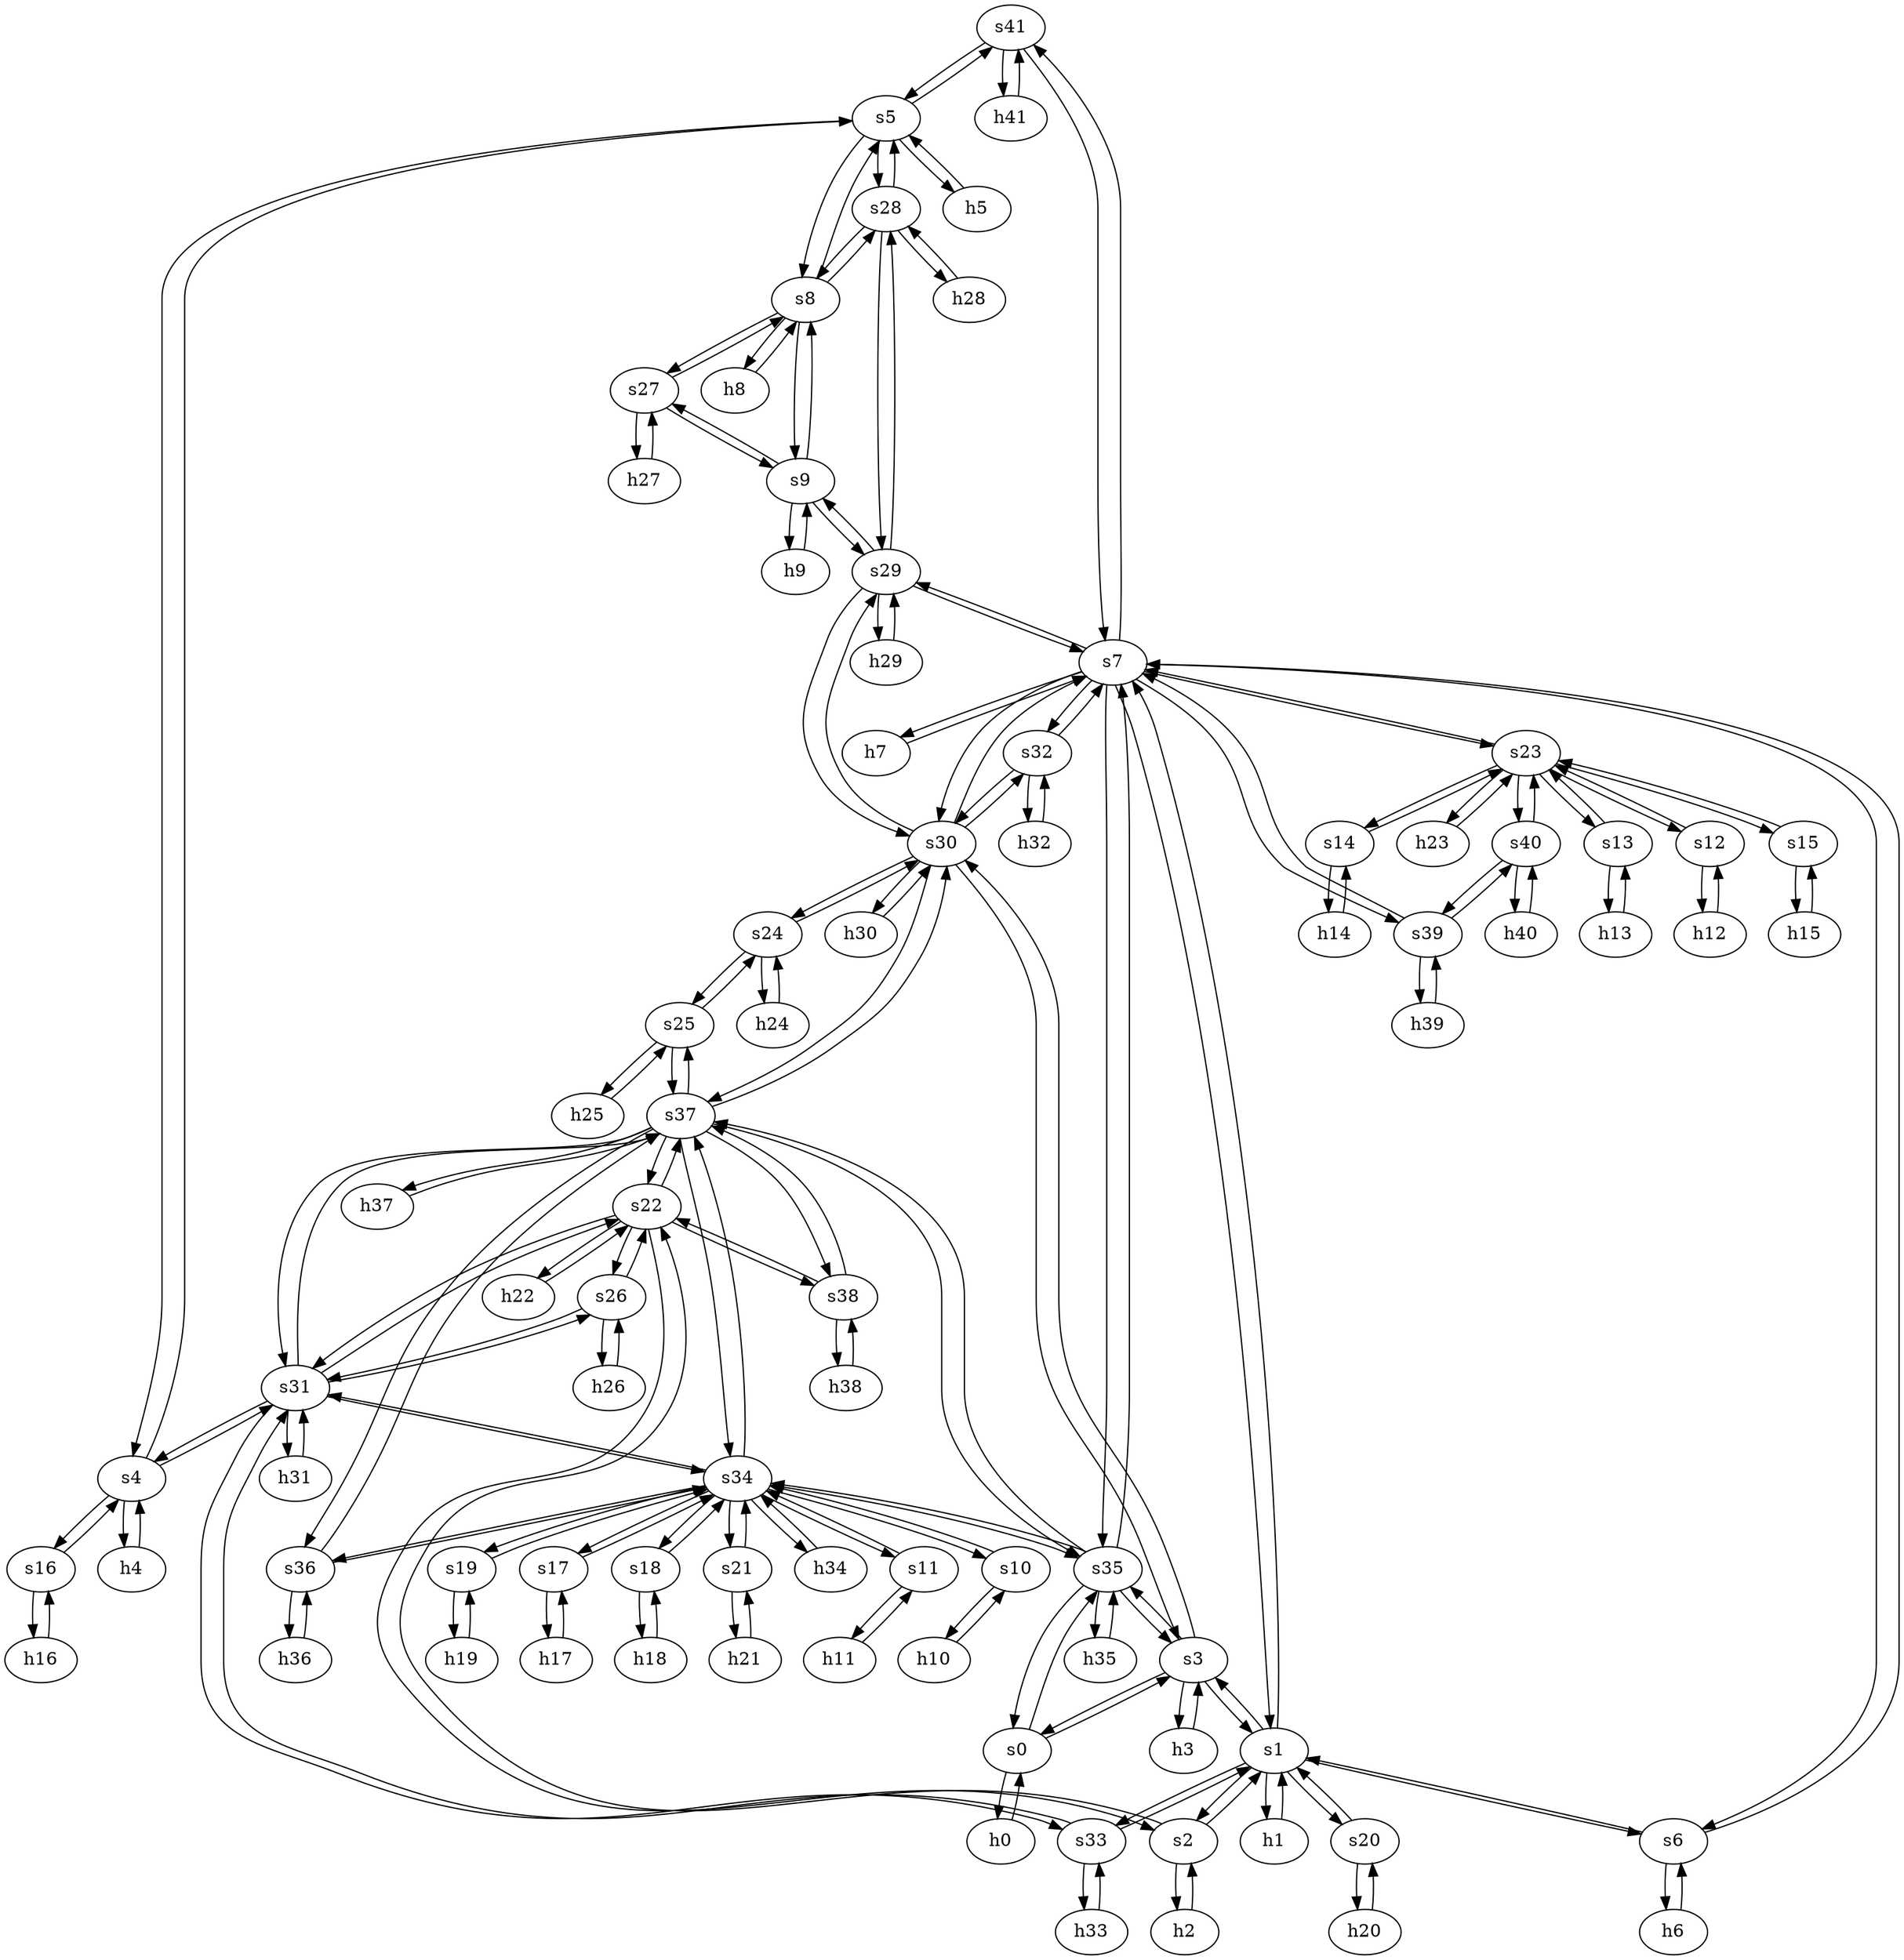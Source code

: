 strict digraph SWITCH {
	s41	 [id=41,
		type=switch];
	s5	 [id=5,
		type=switch];
	s41 -> s5	 [capacity="1Gbps",
		cost=1,
		dst_port=5,
		src_port=2];
	h41	 [ip="111.0.41.41",
		mac="00:00:00:00:41:41",
		type=host];
	s41 -> h41	 [capacity="1Gbps",
		cost=1,
		dst_port=1,
		src_port=1];
	s7	 [id=7,
		type=switch];
	s41 -> s7	 [capacity="1Gbps",
		cost=1,
		dst_port=7,
		src_port=3];
	h8	 [ip="111.0.8.8",
		mac="00:00:00:00:8:8",
		type=host];
	s8	 [id=8,
		type=switch];
	h8 -> s8	 [capacity="1Gbps",
		cost=1,
		dst_port=1,
		src_port=1];
	h9	 [ip="111.0.9.9",
		mac="00:00:00:00:9:9",
		type=host];
	s9	 [id=9,
		type=switch];
	h9 -> s9	 [capacity="1Gbps",
		cost=1,
		dst_port=1,
		src_port=1];
	h26	 [ip="111.0.26.26",
		mac="00:00:00:00:26:26",
		type=host];
	s26	 [id=26,
		type=switch];
	h26 -> s26	 [capacity="1Gbps",
		cost=1,
		dst_port=1,
		src_port=1];
	h2	 [ip="111.0.2.2",
		mac="00:00:00:00:2:2",
		type=host];
	s2	 [id=2,
		type=switch];
	h2 -> s2	 [capacity="1Gbps",
		cost=1,
		dst_port=1,
		src_port=1];
	h3	 [ip="111.0.3.3",
		mac="00:00:00:00:3:3",
		type=host];
	s3	 [id=3,
		type=switch];
	h3 -> s3	 [capacity="1Gbps",
		cost=1,
		dst_port=1,
		src_port=1];
	h0	 [ip="111.0.0.0",
		mac="00:00:00:00:0:0",
		type=host];
	s0	 [id=0,
		type=switch];
	h0 -> s0	 [capacity="1Gbps",
		cost=1,
		dst_port=1,
		src_port=1];
	h1	 [ip="111.0.1.1",
		mac="00:00:00:00:1:1",
		type=host];
	s1	 [id=1,
		type=switch];
	h1 -> s1	 [capacity="1Gbps",
		cost=1,
		dst_port=1,
		src_port=1];
	h6	 [ip="111.0.6.6",
		mac="00:00:00:00:6:6",
		type=host];
	s6	 [id=6,
		type=switch];
	h6 -> s6	 [capacity="1Gbps",
		cost=1,
		dst_port=1,
		src_port=1];
	h7	 [ip="111.0.7.7",
		mac="00:00:00:00:7:7",
		type=host];
	h7 -> s7	 [capacity="1Gbps",
		cost=1,
		dst_port=1,
		src_port=1];
	h4	 [ip="111.0.4.4",
		mac="00:00:00:00:4:4",
		type=host];
	s4	 [id=4,
		type=switch];
	h4 -> s4	 [capacity="1Gbps",
		cost=1,
		dst_port=1,
		src_port=1];
	h5	 [ip="111.0.5.5",
		mac="00:00:00:00:5:5",
		type=host];
	h5 -> s5	 [capacity="1Gbps",
		cost=1,
		dst_port=1,
		src_port=1];
	h23	 [ip="111.0.23.23",
		mac="00:00:00:00:23:23",
		type=host];
	s23	 [id=23,
		type=switch];
	h23 -> s23	 [capacity="1Gbps",
		cost=1,
		dst_port=1,
		src_port=1];
	h41 -> s41	 [capacity="1Gbps",
		cost=1,
		dst_port=1,
		src_port=1];
	h40	 [ip="111.0.40.40",
		mac="00:00:00:00:40:40",
		type=host];
	s40	 [id=40,
		type=switch];
	h40 -> s40	 [capacity="1Gbps",
		cost=1,
		dst_port=1,
		src_port=1];
	s39	 [id=39,
		type=switch];
	h39	 [ip="111.0.39.39",
		mac="00:00:00:00:39:39",
		type=host];
	s39 -> h39	 [capacity="1Gbps",
		cost=1,
		dst_port=1,
		src_port=1];
	s39 -> s7	 [capacity="1Gbps",
		cost=1,
		dst_port=6,
		src_port=2];
	s39 -> s40	 [capacity="1Gbps",
		cost=1,
		dst_port=3,
		src_port=3];
	h22	 [ip="111.0.22.22",
		mac="00:00:00:00:22:22",
		type=host];
	s22	 [id=22,
		type=switch];
	h22 -> s22	 [capacity="1Gbps",
		cost=1,
		dst_port=1,
		src_port=1];
	h21	 [ip="111.0.21.21",
		mac="00:00:00:00:21:21",
		type=host];
	s21	 [id=21,
		type=switch];
	h21 -> s21	 [capacity="1Gbps",
		cost=1,
		dst_port=1,
		src_port=1];
	s27	 [id=27,
		type=switch];
	s9 -> s27	 [capacity="1Gbps",
		cost=1,
		dst_port=3,
		src_port=3];
	s9 -> s8	 [capacity="1Gbps",
		cost=1,
		dst_port=3,
		src_port=2];
	s29	 [id=29,
		type=switch];
	s9 -> s29	 [capacity="1Gbps",
		cost=1,
		dst_port=3,
		src_port=4];
	s9 -> h9	 [capacity="1Gbps",
		cost=1,
		dst_port=1,
		src_port=1];
	s8 -> s5	 [capacity="1Gbps",
		cost=1,
		dst_port=3,
		src_port=2];
	s8 -> s27	 [capacity="1Gbps",
		cost=1,
		dst_port=2,
		src_port=4];
	s8 -> h8	 [capacity="1Gbps",
		cost=1,
		dst_port=1,
		src_port=1];
	s8 -> s9	 [capacity="1Gbps",
		cost=1,
		dst_port=2,
		src_port=3];
	s28	 [id=28,
		type=switch];
	s8 -> s28	 [capacity="1Gbps",
		cost=1,
		dst_port=3,
		src_port=5];
	h29	 [ip="111.0.29.29",
		mac="00:00:00:00:29:29",
		type=host];
	h29 -> s29	 [capacity="1Gbps",
		cost=1,
		dst_port=1,
		src_port=1];
	h28	 [ip="111.0.28.28",
		mac="00:00:00:00:28:28",
		type=host];
	h28 -> s28	 [capacity="1Gbps",
		cost=1,
		dst_port=1,
		src_port=1];
	s35	 [id=35,
		type=switch];
	s3 -> s35	 [capacity="1Gbps",
		cost=1,
		dst_port=3,
		src_port=4];
	s3 -> s1	 [capacity="1Gbps",
		cost=1,
		dst_port=4,
		src_port=3];
	s3 -> s0	 [capacity="1Gbps",
		cost=1,
		dst_port=3,
		src_port=2];
	s3 -> h3	 [capacity="1Gbps",
		cost=1,
		dst_port=1,
		src_port=1];
	s30	 [id=30,
		type=switch];
	s3 -> s30	 [capacity="1Gbps",
		cost=1,
		dst_port=2,
		src_port=5];
	s2 -> s1	 [capacity="1Gbps",
		cost=1,
		dst_port=3,
		src_port=2];
	s2 -> s22	 [capacity="1Gbps",
		cost=1,
		dst_port=2,
		src_port=3];
	s2 -> h2	 [capacity="1Gbps",
		cost=1,
		dst_port=1,
		src_port=1];
	s33	 [id=33,
		type=switch];
	s1 -> s33	 [capacity="1Gbps",
		cost=1,
		dst_port=2,
		src_port=2];
	s1 -> s6	 [capacity="1Gbps",
		cost=1,
		dst_port=2,
		src_port=5];
	s20	 [id=20,
		type=switch];
	s1 -> s20	 [capacity="1Gbps",
		cost=1,
		dst_port=2,
		src_port=7];
	s1 -> h1	 [capacity="1Gbps",
		cost=1,
		dst_port=1,
		src_port=1];
	s1 -> s2	 [capacity="1Gbps",
		cost=1,
		dst_port=2,
		src_port=3];
	s1 -> s3	 [capacity="1Gbps",
		cost=1,
		dst_port=3,
		src_port=4];
	s1 -> s7	 [capacity="1Gbps",
		cost=1,
		dst_port=2,
		src_port=6];
	s0 -> h0	 [capacity="1Gbps",
		cost=1,
		dst_port=1,
		src_port=1];
	s0 -> s35	 [capacity="1Gbps",
		cost=1,
		dst_port=2,
		src_port=2];
	s0 -> s3	 [capacity="1Gbps",
		cost=1,
		dst_port=2,
		src_port=3];
	s7 -> s6	 [capacity="1Gbps",
		cost=1,
		dst_port=3,
		src_port=3];
	s7 -> s39	 [capacity="1Gbps",
		cost=1,
		dst_port=2,
		src_port=6];
	s7 -> h7	 [capacity="1Gbps",
		cost=1,
		dst_port=1,
		src_port=1];
	s7 -> s35	 [capacity="1Gbps",
		cost=1,
		dst_port=4,
		src_port=5];
	s7 -> s1	 [capacity="1Gbps",
		cost=1,
		dst_port=6,
		src_port=2];
	s7 -> s23	 [capacity="1Gbps",
		cost=1,
		dst_port=2,
		src_port=8];
	s32	 [id=32,
		type=switch];
	s7 -> s32	 [capacity="1Gbps",
		cost=1,
		dst_port=2,
		src_port=4];
	s7 -> s30	 [capacity="1Gbps",
		cost=1,
		dst_port=3,
		src_port=10];
	s7 -> s29	 [capacity="1Gbps",
		cost=1,
		dst_port=2,
		src_port=9];
	s7 -> s41	 [capacity="1Gbps",
		cost=1,
		dst_port=3,
		src_port=7];
	s6 -> h6	 [capacity="1Gbps",
		cost=1,
		dst_port=1,
		src_port=1];
	s6 -> s1	 [capacity="1Gbps",
		cost=1,
		dst_port=5,
		src_port=2];
	s6 -> s7	 [capacity="1Gbps",
		cost=1,
		dst_port=3,
		src_port=3];
	s5 -> h5	 [capacity="1Gbps",
		cost=1,
		dst_port=1,
		src_port=1];
	s5 -> s4	 [capacity="1Gbps",
		cost=1,
		dst_port=3,
		src_port=2];
	s5 -> s8	 [capacity="1Gbps",
		cost=1,
		dst_port=2,
		src_port=3];
	s5 -> s41	 [capacity="1Gbps",
		cost=1,
		dst_port=2,
		src_port=5];
	s5 -> s28	 [capacity="1Gbps",
		cost=1,
		dst_port=2,
		src_port=4];
	s4 -> h4	 [capacity="1Gbps",
		cost=1,
		dst_port=1,
		src_port=1];
	s4 -> s5	 [capacity="1Gbps",
		cost=1,
		dst_port=2,
		src_port=3];
	s31	 [id=31,
		type=switch];
	s4 -> s31	 [capacity="1Gbps",
		cost=1,
		dst_port=2,
		src_port=4];
	s16	 [id=16,
		type=switch];
	s4 -> s16	 [capacity="1Gbps",
		cost=1,
		dst_port=2,
		src_port=2];
	h35	 [ip="111.0.35.35",
		mac="00:00:00:00:35:35",
		type=host];
	s35 -> h35	 [capacity="1Gbps",
		cost=1,
		dst_port=1,
		src_port=1];
	s37	 [id=37,
		type=switch];
	s35 -> s37	 [capacity="1Gbps",
		cost=1,
		dst_port=7,
		src_port=6];
	s35 -> s0	 [capacity="1Gbps",
		cost=1,
		dst_port=2,
		src_port=2];
	s34	 [id=34,
		type=switch];
	s35 -> s34	 [capacity="1Gbps",
		cost=1,
		dst_port=9,
		src_port=5];
	s35 -> s3	 [capacity="1Gbps",
		cost=1,
		dst_port=4,
		src_port=3];
	s35 -> s7	 [capacity="1Gbps",
		cost=1,
		dst_port=5,
		src_port=4];
	h20	 [ip="111.0.20.20",
		mac="00:00:00:00:20:20",
		type=host];
	h20 -> s20	 [capacity="1Gbps",
		cost=1,
		dst_port=1,
		src_port=1];
	h34	 [ip="111.0.34.34",
		mac="00:00:00:00:34:34",
		type=host];
	s34 -> h34	 [capacity="1Gbps",
		cost=1,
		dst_port=1,
		src_port=1];
	s34 -> s31	 [capacity="1Gbps",
		cost=1,
		dst_port=6,
		src_port=8];
	s34 -> s21	 [capacity="1Gbps",
		cost=1,
		dst_port=2,
		src_port=7];
	s36	 [id=36,
		type=switch];
	s34 -> s36	 [capacity="1Gbps",
		cost=1,
		dst_port=2,
		src_port=10];
	s11	 [id=11,
		type=switch];
	s34 -> s11	 [capacity="1Gbps",
		cost=1,
		dst_port=2,
		src_port=3];
	s34 -> s37	 [capacity="1Gbps",
		cost=1,
		dst_port=6,
		src_port=11];
	s34 -> s35	 [capacity="1Gbps",
		cost=1,
		dst_port=5,
		src_port=9];
	s10	 [id=10,
		type=switch];
	s34 -> s10	 [capacity="1Gbps",
		cost=1,
		dst_port=2,
		src_port=2];
	s19	 [id=19,
		type=switch];
	s34 -> s19	 [capacity="1Gbps",
		cost=1,
		dst_port=2,
		src_port=6];
	s17	 [id=17,
		type=switch];
	s34 -> s17	 [capacity="1Gbps",
		cost=1,
		dst_port=2,
		src_port=4];
	s18	 [id=18,
		type=switch];
	s34 -> s18	 [capacity="1Gbps",
		cost=1,
		dst_port=2,
		src_port=5];
	s40 -> s39	 [capacity="1Gbps",
		cost=1,
		dst_port=3,
		src_port=3];
	s40 -> s23	 [capacity="1Gbps",
		cost=1,
		dst_port=7,
		src_port=2];
	s40 -> h40	 [capacity="1Gbps",
		cost=1,
		dst_port=1,
		src_port=1];
	h31	 [ip="111.0.31.31",
		mac="00:00:00:00:31:31",
		type=host];
	h31 -> s31	 [capacity="1Gbps",
		cost=1,
		dst_port=1,
		src_port=1];
	s25	 [id=25,
		type=switch];
	s37 -> s25	 [capacity="1Gbps",
		cost=1,
		dst_port=3,
		src_port=3];
	s37 -> s31	 [capacity="1Gbps",
		cost=1,
		dst_port=7,
		src_port=5];
	s37 -> s36	 [capacity="1Gbps",
		cost=1,
		dst_port=3,
		src_port=8];
	s37 -> s35	 [capacity="1Gbps",
		cost=1,
		dst_port=6,
		src_port=7];
	s37 -> s22	 [capacity="1Gbps",
		cost=1,
		dst_port=6,
		src_port=2];
	s37 -> s34	 [capacity="1Gbps",
		cost=1,
		dst_port=11,
		src_port=6];
	s37 -> s30	 [capacity="1Gbps",
		cost=1,
		dst_port=7,
		src_port=4];
	h37	 [ip="111.0.37.37",
		mac="00:00:00:00:37:37",
		type=host];
	s37 -> h37	 [capacity="1Gbps",
		cost=1,
		dst_port=1,
		src_port=1];
	s38	 [id=38,
		type=switch];
	s37 -> s38	 [capacity="1Gbps",
		cost=1,
		dst_port=3,
		src_port=9];
	s31 -> s33	 [capacity="1Gbps",
		cost=1,
		dst_port=3,
		src_port=5];
	s31 -> s37	 [capacity="1Gbps",
		cost=1,
		dst_port=5,
		src_port=7];
	s31 -> s22	 [capacity="1Gbps",
		cost=1,
		dst_port=3,
		src_port=3];
	s31 -> s4	 [capacity="1Gbps",
		cost=1,
		dst_port=4,
		src_port=2];
	s31 -> h31	 [capacity="1Gbps",
		cost=1,
		dst_port=1,
		src_port=1];
	s31 -> s26	 [capacity="1Gbps",
		cost=1,
		dst_port=3,
		src_port=4];
	s31 -> s34	 [capacity="1Gbps",
		cost=1,
		dst_port=8,
		src_port=6];
	s19 -> s34	 [capacity="1Gbps",
		cost=1,
		dst_port=6,
		src_port=2];
	h19	 [ip="111.0.19.19",
		mac="00:00:00:00:19:19",
		type=host];
	s19 -> h19	 [capacity="1Gbps",
		cost=1,
		dst_port=1,
		src_port=1];
	s18 -> s34	 [capacity="1Gbps",
		cost=1,
		dst_port=5,
		src_port=2];
	h18	 [ip="111.0.18.18",
		mac="00:00:00:00:18:18",
		type=host];
	s18 -> h18	 [capacity="1Gbps",
		cost=1,
		dst_port=1,
		src_port=1];
	h37 -> s37	 [capacity="1Gbps",
		cost=1,
		dst_port=1,
		src_port=1];
	s38 -> s37	 [capacity="1Gbps",
		cost=1,
		dst_port=9,
		src_port=3];
	s38 -> s22	 [capacity="1Gbps",
		cost=1,
		dst_port=5,
		src_port=2];
	h38	 [ip="111.0.38.38",
		mac="00:00:00:00:38:38",
		type=host];
	s38 -> h38	 [capacity="1Gbps",
		cost=1,
		dst_port=1,
		src_port=1];
	s13	 [id=13,
		type=switch];
	h13	 [ip="111.0.13.13",
		mac="00:00:00:00:13:13",
		type=host];
	s13 -> h13	 [capacity="1Gbps",
		cost=1,
		dst_port=1,
		src_port=1];
	s13 -> s23	 [capacity="1Gbps",
		cost=1,
		dst_port=4,
		src_port=2];
	s12	 [id=12,
		type=switch];
	s12 -> s23	 [capacity="1Gbps",
		cost=1,
		dst_port=3,
		src_port=2];
	h12	 [ip="111.0.12.12",
		mac="00:00:00:00:12:12",
		type=host];
	s12 -> h12	 [capacity="1Gbps",
		cost=1,
		dst_port=1,
		src_port=1];
	s11 -> s34	 [capacity="1Gbps",
		cost=1,
		dst_port=3,
		src_port=2];
	h11	 [ip="111.0.11.11",
		mac="00:00:00:00:11:11",
		type=host];
	s11 -> h11	 [capacity="1Gbps",
		cost=1,
		dst_port=1,
		src_port=1];
	h10	 [ip="111.0.10.10",
		mac="00:00:00:00:10:10",
		type=host];
	s10 -> h10	 [capacity="1Gbps",
		cost=1,
		dst_port=1,
		src_port=1];
	s10 -> s34	 [capacity="1Gbps",
		cost=1,
		dst_port=2,
		src_port=2];
	h17	 [ip="111.0.17.17",
		mac="00:00:00:00:17:17",
		type=host];
	s17 -> h17	 [capacity="1Gbps",
		cost=1,
		dst_port=1,
		src_port=1];
	s17 -> s34	 [capacity="1Gbps",
		cost=1,
		dst_port=4,
		src_port=2];
	s16 -> s4	 [capacity="1Gbps",
		cost=1,
		dst_port=2,
		src_port=2];
	h16	 [ip="111.0.16.16",
		mac="00:00:00:00:16:16",
		type=host];
	s16 -> h16	 [capacity="1Gbps",
		cost=1,
		dst_port=1,
		src_port=1];
	s15	 [id=15,
		type=switch];
	h15	 [ip="111.0.15.15",
		mac="00:00:00:00:15:15",
		type=host];
	s15 -> h15	 [capacity="1Gbps",
		cost=1,
		dst_port=1,
		src_port=1];
	s15 -> s23	 [capacity="1Gbps",
		cost=1,
		dst_port=6,
		src_port=2];
	s14	 [id=14,
		type=switch];
	h14	 [ip="111.0.14.14",
		mac="00:00:00:00:14:14",
		type=host];
	s14 -> h14	 [capacity="1Gbps",
		cost=1,
		dst_port=1,
		src_port=1];
	s14 -> s23	 [capacity="1Gbps",
		cost=1,
		dst_port=5,
		src_port=2];
	h32	 [ip="111.0.32.32",
		mac="00:00:00:00:32:32",
		type=host];
	h32 -> s32	 [capacity="1Gbps",
		cost=1,
		dst_port=1,
		src_port=1];
	h33	 [ip="111.0.33.33",
		mac="00:00:00:00:33:33",
		type=host];
	h33 -> s33	 [capacity="1Gbps",
		cost=1,
		dst_port=1,
		src_port=1];
	h30	 [ip="111.0.30.30",
		mac="00:00:00:00:30:30",
		type=host];
	h30 -> s30	 [capacity="1Gbps",
		cost=1,
		dst_port=1,
		src_port=1];
	h25	 [ip="111.0.25.25",
		mac="00:00:00:00:25:25",
		type=host];
	h25 -> s25	 [capacity="1Gbps",
		cost=1,
		dst_port=1,
		src_port=1];
	h36	 [ip="111.0.36.36",
		mac="00:00:00:00:36:36",
		type=host];
	h36 -> s36	 [capacity="1Gbps",
		cost=1,
		dst_port=1,
		src_port=1];
	s33 -> h33	 [capacity="1Gbps",
		cost=1,
		dst_port=1,
		src_port=1];
	s33 -> s31	 [capacity="1Gbps",
		cost=1,
		dst_port=5,
		src_port=3];
	s33 -> s1	 [capacity="1Gbps",
		cost=1,
		dst_port=2,
		src_port=2];
	h34 -> s34	 [capacity="1Gbps",
		cost=1,
		dst_port=1,
		src_port=1];
	h35 -> s35	 [capacity="1Gbps",
		cost=1,
		dst_port=1,
		src_port=1];
	h38 -> s38	 [capacity="1Gbps",
		cost=1,
		dst_port=1,
		src_port=1];
	s32 -> h32	 [capacity="1Gbps",
		cost=1,
		dst_port=1,
		src_port=1];
	s32 -> s30	 [capacity="1Gbps",
		cost=1,
		dst_port=6,
		src_port=3];
	s32 -> s7	 [capacity="1Gbps",
		cost=1,
		dst_port=4,
		src_port=2];
	h39 -> s39	 [capacity="1Gbps",
		cost=1,
		dst_port=1,
		src_port=1];
	h18 -> s18	 [capacity="1Gbps",
		cost=1,
		dst_port=1,
		src_port=1];
	h19 -> s19	 [capacity="1Gbps",
		cost=1,
		dst_port=1,
		src_port=1];
	s24	 [id=24,
		type=switch];
	s30 -> s24	 [capacity="1Gbps",
		cost=1,
		dst_port=3,
		src_port=4];
	s30 -> h30	 [capacity="1Gbps",
		cost=1,
		dst_port=1,
		src_port=1];
	s30 -> s37	 [capacity="1Gbps",
		cost=1,
		dst_port=4,
		src_port=7];
	s30 -> s32	 [capacity="1Gbps",
		cost=1,
		dst_port=3,
		src_port=6];
	s30 -> s29	 [capacity="1Gbps",
		cost=1,
		dst_port=5,
		src_port=5];
	s30 -> s3	 [capacity="1Gbps",
		cost=1,
		dst_port=5,
		src_port=2];
	s30 -> s7	 [capacity="1Gbps",
		cost=1,
		dst_port=10,
		src_port=3];
	s25 -> h25	 [capacity="1Gbps",
		cost=1,
		dst_port=1,
		src_port=1];
	s25 -> s24	 [capacity="1Gbps",
		cost=1,
		dst_port=2,
		src_port=2];
	s25 -> s37	 [capacity="1Gbps",
		cost=1,
		dst_port=3,
		src_port=3];
	h10 -> s10	 [capacity="1Gbps",
		cost=1,
		dst_port=1,
		src_port=1];
	h11 -> s11	 [capacity="1Gbps",
		cost=1,
		dst_port=1,
		src_port=1];
	h12 -> s12	 [capacity="1Gbps",
		cost=1,
		dst_port=1,
		src_port=1];
	h13 -> s13	 [capacity="1Gbps",
		cost=1,
		dst_port=1,
		src_port=1];
	h14 -> s14	 [capacity="1Gbps",
		cost=1,
		dst_port=1,
		src_port=1];
	h15 -> s15	 [capacity="1Gbps",
		cost=1,
		dst_port=1,
		src_port=1];
	h16 -> s16	 [capacity="1Gbps",
		cost=1,
		dst_port=1,
		src_port=1];
	h17 -> s17	 [capacity="1Gbps",
		cost=1,
		dst_port=1,
		src_port=1];
	s22 -> s31	 [capacity="1Gbps",
		cost=1,
		dst_port=3,
		src_port=3];
	s22 -> s37	 [capacity="1Gbps",
		cost=1,
		dst_port=2,
		src_port=6];
	s22 -> s2	 [capacity="1Gbps",
		cost=1,
		dst_port=3,
		src_port=2];
	s22 -> s26	 [capacity="1Gbps",
		cost=1,
		dst_port=2,
		src_port=4];
	s22 -> h22	 [capacity="1Gbps",
		cost=1,
		dst_port=1,
		src_port=1];
	s22 -> s38	 [capacity="1Gbps",
		cost=1,
		dst_port=2,
		src_port=5];
	s23 -> s14	 [capacity="1Gbps",
		cost=1,
		dst_port=2,
		src_port=5];
	s23 -> s13	 [capacity="1Gbps",
		cost=1,
		dst_port=2,
		src_port=4];
	s23 -> h23	 [capacity="1Gbps",
		cost=1,
		dst_port=1,
		src_port=1];
	s23 -> s12	 [capacity="1Gbps",
		cost=1,
		dst_port=2,
		src_port=3];
	s23 -> s7	 [capacity="1Gbps",
		cost=1,
		dst_port=8,
		src_port=2];
	s23 -> s40	 [capacity="1Gbps",
		cost=1,
		dst_port=2,
		src_port=7];
	s23 -> s15	 [capacity="1Gbps",
		cost=1,
		dst_port=2,
		src_port=6];
	s20 -> s1	 [capacity="1Gbps",
		cost=1,
		dst_port=7,
		src_port=2];
	s20 -> h20	 [capacity="1Gbps",
		cost=1,
		dst_port=1,
		src_port=1];
	s21 -> s34	 [capacity="1Gbps",
		cost=1,
		dst_port=7,
		src_port=2];
	s21 -> h21	 [capacity="1Gbps",
		cost=1,
		dst_port=1,
		src_port=1];
	s26 -> s31	 [capacity="1Gbps",
		cost=1,
		dst_port=4,
		src_port=3];
	s26 -> h26	 [capacity="1Gbps",
		cost=1,
		dst_port=1,
		src_port=1];
	s26 -> s22	 [capacity="1Gbps",
		cost=1,
		dst_port=4,
		src_port=2];
	s27 -> s8	 [capacity="1Gbps",
		cost=1,
		dst_port=4,
		src_port=2];
	h27	 [ip="111.0.27.27",
		mac="00:00:00:00:27:27",
		type=host];
	s27 -> h27	 [capacity="1Gbps",
		cost=1,
		dst_port=1,
		src_port=1];
	s27 -> s9	 [capacity="1Gbps",
		cost=1,
		dst_port=3,
		src_port=3];
	s24 -> s25	 [capacity="1Gbps",
		cost=1,
		dst_port=2,
		src_port=2];
	s24 -> s30	 [capacity="1Gbps",
		cost=1,
		dst_port=4,
		src_port=3];
	h24	 [ip="111.0.24.24",
		mac="00:00:00:00:24:24",
		type=host];
	s24 -> h24	 [capacity="1Gbps",
		cost=1,
		dst_port=1,
		src_port=1];
	h24 -> s24	 [capacity="1Gbps",
		cost=1,
		dst_port=1,
		src_port=1];
	s28 -> s5	 [capacity="1Gbps",
		cost=1,
		dst_port=4,
		src_port=2];
	s28 -> s8	 [capacity="1Gbps",
		cost=1,
		dst_port=5,
		src_port=3];
	s28 -> h28	 [capacity="1Gbps",
		cost=1,
		dst_port=1,
		src_port=1];
	s28 -> s29	 [capacity="1Gbps",
		cost=1,
		dst_port=4,
		src_port=4];
	s29 -> h29	 [capacity="1Gbps",
		cost=1,
		dst_port=1,
		src_port=1];
	s29 -> s9	 [capacity="1Gbps",
		cost=1,
		dst_port=4,
		src_port=3];
	s29 -> s30	 [capacity="1Gbps",
		cost=1,
		dst_port=5,
		src_port=5];
	s29 -> s7	 [capacity="1Gbps",
		cost=1,
		dst_port=9,
		src_port=2];
	s29 -> s28	 [capacity="1Gbps",
		cost=1,
		dst_port=4,
		src_port=4];
	h27 -> s27	 [capacity="1Gbps",
		cost=1,
		dst_port=1,
		src_port=1];
	s36 -> s37	 [capacity="1Gbps",
		cost=1,
		dst_port=8,
		src_port=3];
	s36 -> s34	 [capacity="1Gbps",
		cost=1,
		dst_port=10,
		src_port=2];
	s36 -> h36	 [capacity="1Gbps",
		cost=1,
		dst_port=1,
		src_port=1];
}
